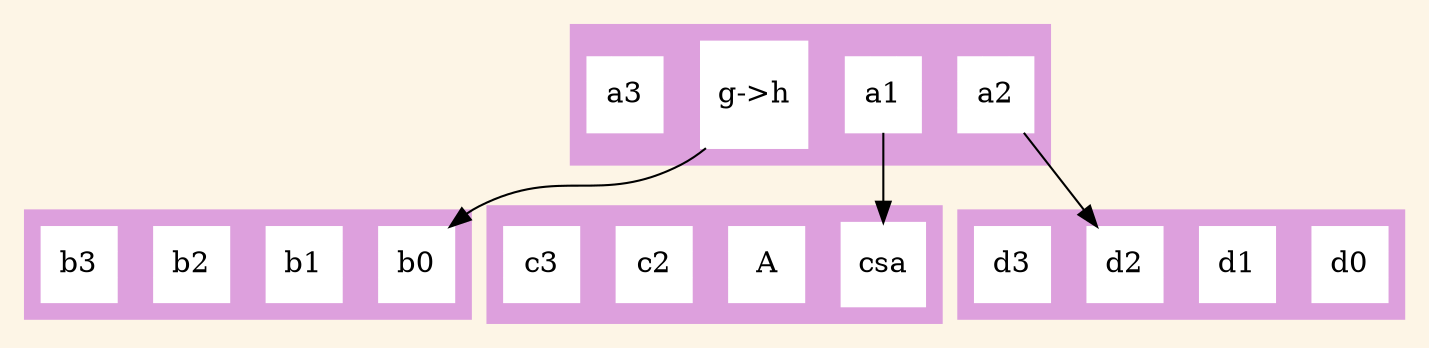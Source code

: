 digraph G {
  bgcolor=oldlace;
	subgraph cluster_0 {
		style=filled;
		color=plum;
		node [style=filled,color=white, shape="Msquare"];
		a0[label="g->h"];
		a1;
		a2;
		a3;
	}

  subgraph cluster_1{
    style=filled;
    color=plum;
    node [style=filled,color=white, shape="Msquare"];
    b0;
    b1;
    b2;
    b3;
  }

    subgraph cluster_2{
      style=filled;
      color=plum;
      node [style=filled,color=white, shape="Msquare"];
      c0[label="csa"];
      c1[label="A"];
      c2;
      c3;
    }


      subgraph cluster_3{
        style=filled;
        color=plum;
        node [style=filled,color=white, shape="Msquare"];
        d0;
        d1;
        d2;
        d3;
      }
  a0->b0;
  a1->c0;
  a2->d2;


}
